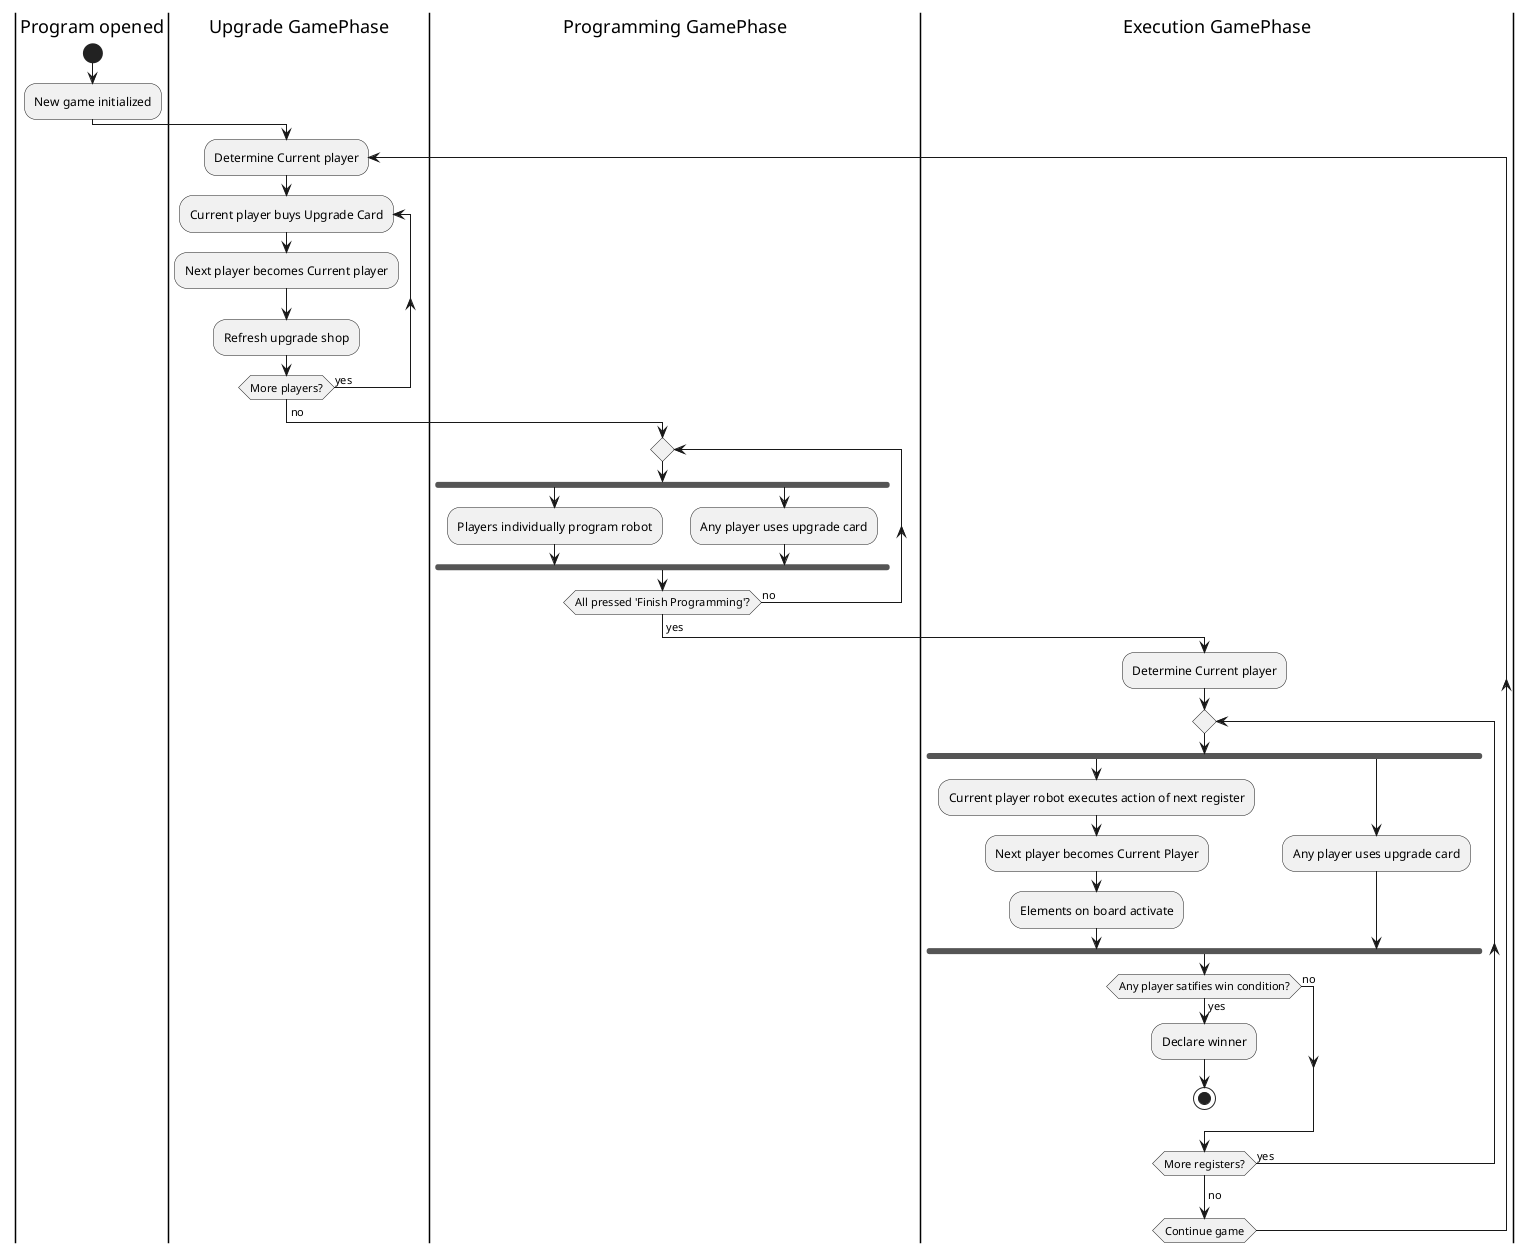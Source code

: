 @startuml
|Program opened|    
start

:New game initialized;
|Upgrade GamePhase|

    repeat :Determine Current player;
    repeat :Current player buys Upgrade Card;
        :Next player becomes Current player;
        :Refresh upgrade shop;
    repeat while (More players?) is (yes)
    ->no;

|Programming GamePhase|
    repeat
        fork
            :Players individually program robot;
        fork again
            :Any player uses upgrade card;
        end fork
    repeat while (All pressed 'Finish Programming'?) is (no)
    ->yes;

|Execution GamePhase|
    :Determine Current player;
    repeat
        fork
            :Current player robot executes action of next register;
            :Next player becomes Current Player;
            :Elements on board activate;
        fork again
            :Any player uses upgrade card;
        end fork

    if (Any player satifies win condition?) then (no)
        
    else (yes)
        :Declare winner;
        stop
    endif
    repeat while (More registers?) is (yes)
    ->no;
    repeat while (Continue game)
    




@enduml